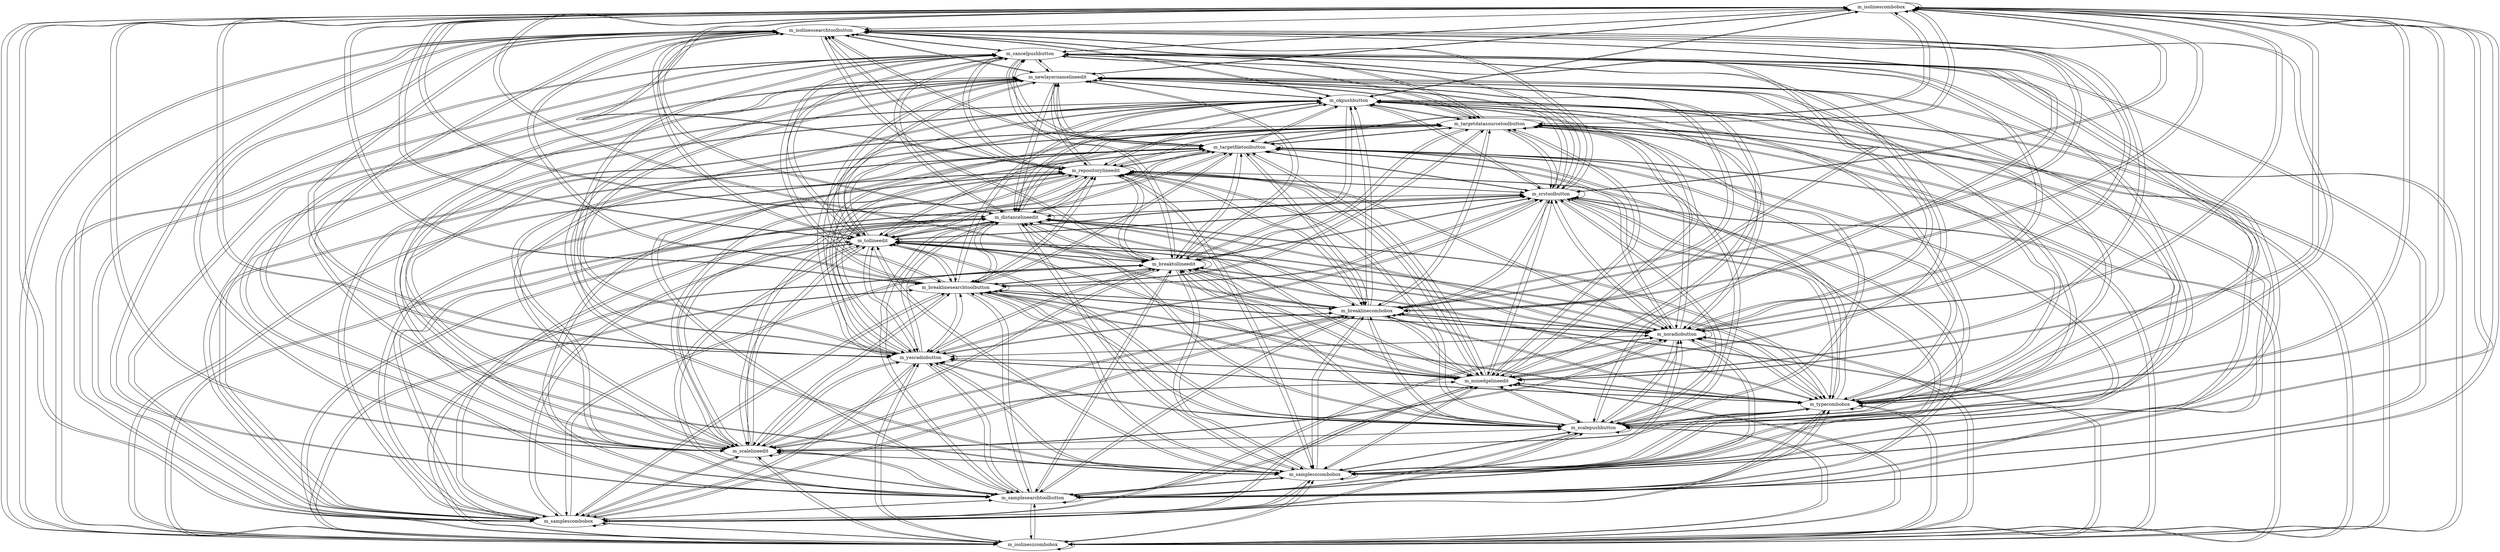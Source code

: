 strict digraph G {
  m_isolinescombobox [ label="m_isolinescombobox" ];
  m_isolinessearchtoolbutton [ label="m_isolinessearchtoolbutton" ];
  m_isolineszcombobox [ label="m_isolineszcombobox" ];
  m_samplescombobox [ label="m_samplescombobox" ];
  m_samplesearchtoolbutton [ label="m_samplesearchtoolbutton" ];
  m_sampleszcombobox [ label="m_sampleszcombobox" ];
  m_scalelineedit [ label="m_scalelineedit" ];
  m_scalepushbutton [ label="m_scalepushbutton" ];
  m_typecombobox [ label="m_typecombobox" ];
  m_minedgelineedit [ label="m_minedgelineedit" ];
  m_yesradiobutton [ label="m_yesradiobutton" ];
  m_noradiobutton [ label="m_noradiobutton" ];
  m_breaklinecombobox [ label="m_breaklinecombobox" ];
  m_breaklinesearchtoolbutton [ label="m_breaklinesearchtoolbutton" ];
  m_breaktollineedit [ label="m_breaktollineedit" ];
  m_tollineedit [ label="m_tollineedit" ];
  m_distancelineedit [ label="m_distancelineedit" ];
  m_srstoolbutton [ label="m_srstoolbutton" ];
  m_repositorylineedit [ label="m_repositorylineedit" ];
  m_targetfiletoolbutton [ label="m_targetfiletoolbutton" ];
  m_targetdatasourcetoolbutton [ label="m_targetdatasourcetoolbutton" ];
  m_newlayernamelineedit [ label="m_newlayernamelineedit" ];
  m_okpushbutton [ label="m_okpushbutton" ];
  m_cancelpushbutton [ label="m_cancelpushbutton" ];
  m_isolinescombobox -> m_isolinescombobox;
  m_isolinescombobox -> m_isolinessearchtoolbutton;
  m_isolinescombobox -> m_isolineszcombobox;
  m_isolinescombobox -> m_samplescombobox;
  m_isolinescombobox -> m_samplesearchtoolbutton;
  m_isolinescombobox -> m_sampleszcombobox;
  m_isolinescombobox -> m_scalelineedit;
  m_isolinescombobox -> m_scalepushbutton;
  m_isolinescombobox -> m_typecombobox;
  m_isolinescombobox -> m_minedgelineedit;
  m_isolinescombobox -> m_yesradiobutton;
  m_isolinescombobox -> m_noradiobutton;
  m_isolinescombobox -> m_breaklinecombobox;
  m_isolinescombobox -> m_breaklinesearchtoolbutton;
  m_isolinescombobox -> m_breaktollineedit;
  m_isolinescombobox -> m_tollineedit;
  m_isolinescombobox -> m_distancelineedit;
  m_isolinescombobox -> m_srstoolbutton;
  m_isolinescombobox -> m_repositorylineedit;
  m_isolinescombobox -> m_targetfiletoolbutton;
  m_isolinescombobox -> m_targetdatasourcetoolbutton;
  m_isolinescombobox -> m_newlayernamelineedit;
  m_isolinescombobox -> m_okpushbutton;
  m_isolinescombobox -> m_cancelpushbutton;
  m_isolinessearchtoolbutton -> m_isolinescombobox;
  m_isolinessearchtoolbutton -> m_isolinessearchtoolbutton;
  m_isolinessearchtoolbutton -> m_isolineszcombobox;
  m_isolinessearchtoolbutton -> m_samplescombobox;
  m_isolinessearchtoolbutton -> m_samplesearchtoolbutton;
  m_isolinessearchtoolbutton -> m_sampleszcombobox;
  m_isolinessearchtoolbutton -> m_scalelineedit;
  m_isolinessearchtoolbutton -> m_scalepushbutton;
  m_isolinessearchtoolbutton -> m_typecombobox;
  m_isolinessearchtoolbutton -> m_minedgelineedit;
  m_isolinessearchtoolbutton -> m_yesradiobutton;
  m_isolinessearchtoolbutton -> m_noradiobutton;
  m_isolinessearchtoolbutton -> m_breaklinecombobox;
  m_isolinessearchtoolbutton -> m_breaklinesearchtoolbutton;
  m_isolinessearchtoolbutton -> m_breaktollineedit;
  m_isolinessearchtoolbutton -> m_tollineedit;
  m_isolinessearchtoolbutton -> m_distancelineedit;
  m_isolinessearchtoolbutton -> m_srstoolbutton;
  m_isolinessearchtoolbutton -> m_repositorylineedit;
  m_isolinessearchtoolbutton -> m_targetfiletoolbutton;
  m_isolinessearchtoolbutton -> m_targetdatasourcetoolbutton;
  m_isolinessearchtoolbutton -> m_newlayernamelineedit;
  m_isolinessearchtoolbutton -> m_okpushbutton;
  m_isolinessearchtoolbutton -> m_cancelpushbutton;
  m_isolineszcombobox -> m_isolinescombobox;
  m_isolineszcombobox -> m_isolinessearchtoolbutton;
  m_isolineszcombobox -> m_isolineszcombobox;
  m_isolineszcombobox -> m_samplescombobox;
  m_isolineszcombobox -> m_samplesearchtoolbutton;
  m_isolineszcombobox -> m_sampleszcombobox;
  m_isolineszcombobox -> m_scalelineedit;
  m_isolineszcombobox -> m_scalepushbutton;
  m_isolineszcombobox -> m_typecombobox;
  m_isolineszcombobox -> m_minedgelineedit;
  m_isolineszcombobox -> m_yesradiobutton;
  m_isolineszcombobox -> m_noradiobutton;
  m_isolineszcombobox -> m_breaklinecombobox;
  m_isolineszcombobox -> m_breaklinesearchtoolbutton;
  m_isolineszcombobox -> m_breaktollineedit;
  m_isolineszcombobox -> m_tollineedit;
  m_isolineszcombobox -> m_distancelineedit;
  m_isolineszcombobox -> m_srstoolbutton;
  m_isolineszcombobox -> m_repositorylineedit;
  m_isolineszcombobox -> m_targetfiletoolbutton;
  m_isolineszcombobox -> m_targetdatasourcetoolbutton;
  m_isolineszcombobox -> m_newlayernamelineedit;
  m_isolineszcombobox -> m_okpushbutton;
  m_isolineszcombobox -> m_cancelpushbutton;
  m_samplescombobox -> m_isolinescombobox;
  m_samplescombobox -> m_isolinessearchtoolbutton;
  m_samplescombobox -> m_isolineszcombobox;
  m_samplescombobox -> m_samplescombobox;
  m_samplescombobox -> m_samplesearchtoolbutton;
  m_samplescombobox -> m_sampleszcombobox;
  m_samplescombobox -> m_scalelineedit;
  m_samplescombobox -> m_scalepushbutton;
  m_samplescombobox -> m_typecombobox;
  m_samplescombobox -> m_minedgelineedit;
  m_samplescombobox -> m_yesradiobutton;
  m_samplescombobox -> m_noradiobutton;
  m_samplescombobox -> m_breaklinecombobox;
  m_samplescombobox -> m_breaklinesearchtoolbutton;
  m_samplescombobox -> m_breaktollineedit;
  m_samplescombobox -> m_tollineedit;
  m_samplescombobox -> m_distancelineedit;
  m_samplescombobox -> m_srstoolbutton;
  m_samplescombobox -> m_repositorylineedit;
  m_samplescombobox -> m_targetfiletoolbutton;
  m_samplescombobox -> m_targetdatasourcetoolbutton;
  m_samplescombobox -> m_newlayernamelineedit;
  m_samplescombobox -> m_okpushbutton;
  m_samplescombobox -> m_cancelpushbutton;
  m_samplesearchtoolbutton -> m_isolinescombobox;
  m_samplesearchtoolbutton -> m_isolinessearchtoolbutton;
  m_samplesearchtoolbutton -> m_isolineszcombobox;
  m_samplesearchtoolbutton -> m_samplescombobox;
  m_samplesearchtoolbutton -> m_samplesearchtoolbutton;
  m_samplesearchtoolbutton -> m_sampleszcombobox;
  m_samplesearchtoolbutton -> m_scalelineedit;
  m_samplesearchtoolbutton -> m_scalepushbutton;
  m_samplesearchtoolbutton -> m_typecombobox;
  m_samplesearchtoolbutton -> m_minedgelineedit;
  m_samplesearchtoolbutton -> m_yesradiobutton;
  m_samplesearchtoolbutton -> m_noradiobutton;
  m_samplesearchtoolbutton -> m_breaklinecombobox;
  m_samplesearchtoolbutton -> m_breaklinesearchtoolbutton;
  m_samplesearchtoolbutton -> m_breaktollineedit;
  m_samplesearchtoolbutton -> m_tollineedit;
  m_samplesearchtoolbutton -> m_distancelineedit;
  m_samplesearchtoolbutton -> m_srstoolbutton;
  m_samplesearchtoolbutton -> m_repositorylineedit;
  m_samplesearchtoolbutton -> m_targetfiletoolbutton;
  m_samplesearchtoolbutton -> m_targetdatasourcetoolbutton;
  m_samplesearchtoolbutton -> m_newlayernamelineedit;
  m_samplesearchtoolbutton -> m_okpushbutton;
  m_samplesearchtoolbutton -> m_cancelpushbutton;
  m_sampleszcombobox -> m_isolinescombobox;
  m_sampleszcombobox -> m_isolinessearchtoolbutton;
  m_sampleszcombobox -> m_isolineszcombobox;
  m_sampleszcombobox -> m_samplescombobox;
  m_sampleszcombobox -> m_samplesearchtoolbutton;
  m_sampleszcombobox -> m_sampleszcombobox;
  m_sampleszcombobox -> m_scalelineedit;
  m_sampleszcombobox -> m_scalepushbutton;
  m_sampleszcombobox -> m_typecombobox;
  m_sampleszcombobox -> m_minedgelineedit;
  m_sampleszcombobox -> m_yesradiobutton;
  m_sampleszcombobox -> m_noradiobutton;
  m_sampleszcombobox -> m_breaklinecombobox;
  m_sampleszcombobox -> m_breaklinesearchtoolbutton;
  m_sampleszcombobox -> m_breaktollineedit;
  m_sampleszcombobox -> m_tollineedit;
  m_sampleszcombobox -> m_distancelineedit;
  m_sampleszcombobox -> m_srstoolbutton;
  m_sampleszcombobox -> m_repositorylineedit;
  m_sampleszcombobox -> m_targetfiletoolbutton;
  m_sampleszcombobox -> m_targetdatasourcetoolbutton;
  m_sampleszcombobox -> m_newlayernamelineedit;
  m_sampleszcombobox -> m_okpushbutton;
  m_sampleszcombobox -> m_cancelpushbutton;
  m_scalelineedit -> m_isolinescombobox;
  m_scalelineedit -> m_isolinessearchtoolbutton;
  m_scalelineedit -> m_isolineszcombobox;
  m_scalelineedit -> m_samplescombobox;
  m_scalelineedit -> m_samplesearchtoolbutton;
  m_scalelineedit -> m_sampleszcombobox;
  m_scalelineedit -> m_scalelineedit;
  m_scalelineedit -> m_scalepushbutton;
  m_scalelineedit -> m_typecombobox;
  m_scalelineedit -> m_minedgelineedit;
  m_scalelineedit -> m_yesradiobutton;
  m_scalelineedit -> m_noradiobutton;
  m_scalelineedit -> m_breaklinecombobox;
  m_scalelineedit -> m_breaklinesearchtoolbutton;
  m_scalelineedit -> m_breaktollineedit;
  m_scalelineedit -> m_tollineedit;
  m_scalelineedit -> m_distancelineedit;
  m_scalelineedit -> m_srstoolbutton;
  m_scalelineedit -> m_repositorylineedit;
  m_scalelineedit -> m_targetfiletoolbutton;
  m_scalelineedit -> m_targetdatasourcetoolbutton;
  m_scalelineedit -> m_newlayernamelineedit;
  m_scalelineedit -> m_okpushbutton;
  m_scalelineedit -> m_cancelpushbutton;
  m_scalepushbutton -> m_isolinescombobox;
  m_scalepushbutton -> m_isolinessearchtoolbutton;
  m_scalepushbutton -> m_isolineszcombobox;
  m_scalepushbutton -> m_samplescombobox;
  m_scalepushbutton -> m_samplesearchtoolbutton;
  m_scalepushbutton -> m_sampleszcombobox;
  m_scalepushbutton -> m_scalelineedit;
  m_scalepushbutton -> m_scalepushbutton;
  m_scalepushbutton -> m_typecombobox;
  m_scalepushbutton -> m_minedgelineedit;
  m_scalepushbutton -> m_yesradiobutton;
  m_scalepushbutton -> m_noradiobutton;
  m_scalepushbutton -> m_breaklinecombobox;
  m_scalepushbutton -> m_breaklinesearchtoolbutton;
  m_scalepushbutton -> m_breaktollineedit;
  m_scalepushbutton -> m_tollineedit;
  m_scalepushbutton -> m_distancelineedit;
  m_scalepushbutton -> m_srstoolbutton;
  m_scalepushbutton -> m_repositorylineedit;
  m_scalepushbutton -> m_targetfiletoolbutton;
  m_scalepushbutton -> m_targetdatasourcetoolbutton;
  m_scalepushbutton -> m_newlayernamelineedit;
  m_scalepushbutton -> m_okpushbutton;
  m_scalepushbutton -> m_cancelpushbutton;
  m_typecombobox -> m_isolinescombobox;
  m_typecombobox -> m_isolinessearchtoolbutton;
  m_typecombobox -> m_isolineszcombobox;
  m_typecombobox -> m_samplescombobox;
  m_typecombobox -> m_samplesearchtoolbutton;
  m_typecombobox -> m_sampleszcombobox;
  m_typecombobox -> m_scalelineedit;
  m_typecombobox -> m_scalepushbutton;
  m_typecombobox -> m_typecombobox;
  m_typecombobox -> m_minedgelineedit;
  m_typecombobox -> m_yesradiobutton;
  m_typecombobox -> m_noradiobutton;
  m_typecombobox -> m_breaklinecombobox;
  m_typecombobox -> m_breaklinesearchtoolbutton;
  m_typecombobox -> m_breaktollineedit;
  m_typecombobox -> m_tollineedit;
  m_typecombobox -> m_distancelineedit;
  m_typecombobox -> m_srstoolbutton;
  m_typecombobox -> m_repositorylineedit;
  m_typecombobox -> m_targetfiletoolbutton;
  m_typecombobox -> m_targetdatasourcetoolbutton;
  m_typecombobox -> m_newlayernamelineedit;
  m_typecombobox -> m_okpushbutton;
  m_typecombobox -> m_cancelpushbutton;
  m_minedgelineedit -> m_isolinescombobox;
  m_minedgelineedit -> m_isolinessearchtoolbutton;
  m_minedgelineedit -> m_isolineszcombobox;
  m_minedgelineedit -> m_samplescombobox;
  m_minedgelineedit -> m_samplesearchtoolbutton;
  m_minedgelineedit -> m_sampleszcombobox;
  m_minedgelineedit -> m_scalelineedit;
  m_minedgelineedit -> m_scalepushbutton;
  m_minedgelineedit -> m_typecombobox;
  m_minedgelineedit -> m_minedgelineedit;
  m_minedgelineedit -> m_yesradiobutton;
  m_minedgelineedit -> m_noradiobutton;
  m_minedgelineedit -> m_breaklinecombobox;
  m_minedgelineedit -> m_breaklinesearchtoolbutton;
  m_minedgelineedit -> m_breaktollineedit;
  m_minedgelineedit -> m_tollineedit;
  m_minedgelineedit -> m_distancelineedit;
  m_minedgelineedit -> m_srstoolbutton;
  m_minedgelineedit -> m_repositorylineedit;
  m_minedgelineedit -> m_targetfiletoolbutton;
  m_minedgelineedit -> m_targetdatasourcetoolbutton;
  m_minedgelineedit -> m_newlayernamelineedit;
  m_minedgelineedit -> m_okpushbutton;
  m_minedgelineedit -> m_cancelpushbutton;
  m_yesradiobutton -> m_isolinescombobox;
  m_yesradiobutton -> m_isolinessearchtoolbutton;
  m_yesradiobutton -> m_isolineszcombobox;
  m_yesradiobutton -> m_samplescombobox;
  m_yesradiobutton -> m_samplesearchtoolbutton;
  m_yesradiobutton -> m_sampleszcombobox;
  m_yesradiobutton -> m_scalelineedit;
  m_yesradiobutton -> m_scalepushbutton;
  m_yesradiobutton -> m_typecombobox;
  m_yesradiobutton -> m_minedgelineedit;
  m_yesradiobutton -> m_yesradiobutton;
  m_yesradiobutton -> m_noradiobutton;
  m_yesradiobutton -> m_breaklinecombobox;
  m_yesradiobutton -> m_breaklinesearchtoolbutton;
  m_yesradiobutton -> m_breaktollineedit;
  m_yesradiobutton -> m_tollineedit;
  m_yesradiobutton -> m_distancelineedit;
  m_yesradiobutton -> m_srstoolbutton;
  m_yesradiobutton -> m_repositorylineedit;
  m_yesradiobutton -> m_targetfiletoolbutton;
  m_yesradiobutton -> m_targetdatasourcetoolbutton;
  m_yesradiobutton -> m_newlayernamelineedit;
  m_yesradiobutton -> m_okpushbutton;
  m_yesradiobutton -> m_cancelpushbutton;
  m_noradiobutton -> m_isolinescombobox;
  m_noradiobutton -> m_isolinessearchtoolbutton;
  m_noradiobutton -> m_isolineszcombobox;
  m_noradiobutton -> m_samplescombobox;
  m_noradiobutton -> m_samplesearchtoolbutton;
  m_noradiobutton -> m_sampleszcombobox;
  m_noradiobutton -> m_scalelineedit;
  m_noradiobutton -> m_scalepushbutton;
  m_noradiobutton -> m_typecombobox;
  m_noradiobutton -> m_minedgelineedit;
  m_noradiobutton -> m_yesradiobutton;
  m_noradiobutton -> m_noradiobutton;
  m_noradiobutton -> m_breaklinecombobox;
  m_noradiobutton -> m_breaklinesearchtoolbutton;
  m_noradiobutton -> m_breaktollineedit;
  m_noradiobutton -> m_tollineedit;
  m_noradiobutton -> m_distancelineedit;
  m_noradiobutton -> m_srstoolbutton;
  m_noradiobutton -> m_repositorylineedit;
  m_noradiobutton -> m_targetfiletoolbutton;
  m_noradiobutton -> m_targetdatasourcetoolbutton;
  m_noradiobutton -> m_newlayernamelineedit;
  m_noradiobutton -> m_okpushbutton;
  m_noradiobutton -> m_cancelpushbutton;
  m_breaklinecombobox -> m_isolinescombobox;
  m_breaklinecombobox -> m_isolinessearchtoolbutton;
  m_breaklinecombobox -> m_isolineszcombobox;
  m_breaklinecombobox -> m_samplescombobox;
  m_breaklinecombobox -> m_samplesearchtoolbutton;
  m_breaklinecombobox -> m_sampleszcombobox;
  m_breaklinecombobox -> m_scalelineedit;
  m_breaklinecombobox -> m_scalepushbutton;
  m_breaklinecombobox -> m_typecombobox;
  m_breaklinecombobox -> m_minedgelineedit;
  m_breaklinecombobox -> m_yesradiobutton;
  m_breaklinecombobox -> m_noradiobutton;
  m_breaklinecombobox -> m_breaklinecombobox;
  m_breaklinecombobox -> m_breaklinesearchtoolbutton;
  m_breaklinecombobox -> m_breaktollineedit;
  m_breaklinecombobox -> m_tollineedit;
  m_breaklinecombobox -> m_distancelineedit;
  m_breaklinecombobox -> m_srstoolbutton;
  m_breaklinecombobox -> m_repositorylineedit;
  m_breaklinecombobox -> m_targetfiletoolbutton;
  m_breaklinecombobox -> m_targetdatasourcetoolbutton;
  m_breaklinecombobox -> m_newlayernamelineedit;
  m_breaklinecombobox -> m_okpushbutton;
  m_breaklinecombobox -> m_cancelpushbutton;
  m_breaklinesearchtoolbutton -> m_isolinescombobox;
  m_breaklinesearchtoolbutton -> m_isolinessearchtoolbutton;
  m_breaklinesearchtoolbutton -> m_isolineszcombobox;
  m_breaklinesearchtoolbutton -> m_samplescombobox;
  m_breaklinesearchtoolbutton -> m_samplesearchtoolbutton;
  m_breaklinesearchtoolbutton -> m_sampleszcombobox;
  m_breaklinesearchtoolbutton -> m_scalelineedit;
  m_breaklinesearchtoolbutton -> m_scalepushbutton;
  m_breaklinesearchtoolbutton -> m_typecombobox;
  m_breaklinesearchtoolbutton -> m_minedgelineedit;
  m_breaklinesearchtoolbutton -> m_yesradiobutton;
  m_breaklinesearchtoolbutton -> m_noradiobutton;
  m_breaklinesearchtoolbutton -> m_breaklinecombobox;
  m_breaklinesearchtoolbutton -> m_breaklinesearchtoolbutton;
  m_breaklinesearchtoolbutton -> m_breaktollineedit;
  m_breaklinesearchtoolbutton -> m_tollineedit;
  m_breaklinesearchtoolbutton -> m_distancelineedit;
  m_breaklinesearchtoolbutton -> m_srstoolbutton;
  m_breaklinesearchtoolbutton -> m_repositorylineedit;
  m_breaklinesearchtoolbutton -> m_targetfiletoolbutton;
  m_breaklinesearchtoolbutton -> m_targetdatasourcetoolbutton;
  m_breaklinesearchtoolbutton -> m_newlayernamelineedit;
  m_breaklinesearchtoolbutton -> m_okpushbutton;
  m_breaklinesearchtoolbutton -> m_cancelpushbutton;
  m_breaktollineedit -> m_isolinescombobox;
  m_breaktollineedit -> m_isolinessearchtoolbutton;
  m_breaktollineedit -> m_isolineszcombobox;
  m_breaktollineedit -> m_samplescombobox;
  m_breaktollineedit -> m_samplesearchtoolbutton;
  m_breaktollineedit -> m_sampleszcombobox;
  m_breaktollineedit -> m_scalelineedit;
  m_breaktollineedit -> m_scalepushbutton;
  m_breaktollineedit -> m_typecombobox;
  m_breaktollineedit -> m_minedgelineedit;
  m_breaktollineedit -> m_yesradiobutton;
  m_breaktollineedit -> m_noradiobutton;
  m_breaktollineedit -> m_breaklinecombobox;
  m_breaktollineedit -> m_breaklinesearchtoolbutton;
  m_breaktollineedit -> m_breaktollineedit;
  m_breaktollineedit -> m_tollineedit;
  m_breaktollineedit -> m_distancelineedit;
  m_breaktollineedit -> m_srstoolbutton;
  m_breaktollineedit -> m_repositorylineedit;
  m_breaktollineedit -> m_targetfiletoolbutton;
  m_breaktollineedit -> m_targetdatasourcetoolbutton;
  m_breaktollineedit -> m_newlayernamelineedit;
  m_breaktollineedit -> m_okpushbutton;
  m_breaktollineedit -> m_cancelpushbutton;
  m_tollineedit -> m_isolinescombobox;
  m_tollineedit -> m_isolinessearchtoolbutton;
  m_tollineedit -> m_isolineszcombobox;
  m_tollineedit -> m_samplescombobox;
  m_tollineedit -> m_samplesearchtoolbutton;
  m_tollineedit -> m_sampleszcombobox;
  m_tollineedit -> m_scalelineedit;
  m_tollineedit -> m_scalepushbutton;
  m_tollineedit -> m_typecombobox;
  m_tollineedit -> m_minedgelineedit;
  m_tollineedit -> m_yesradiobutton;
  m_tollineedit -> m_noradiobutton;
  m_tollineedit -> m_breaklinecombobox;
  m_tollineedit -> m_breaklinesearchtoolbutton;
  m_tollineedit -> m_breaktollineedit;
  m_tollineedit -> m_tollineedit;
  m_tollineedit -> m_distancelineedit;
  m_tollineedit -> m_srstoolbutton;
  m_tollineedit -> m_repositorylineedit;
  m_tollineedit -> m_targetfiletoolbutton;
  m_tollineedit -> m_targetdatasourcetoolbutton;
  m_tollineedit -> m_newlayernamelineedit;
  m_tollineedit -> m_okpushbutton;
  m_tollineedit -> m_cancelpushbutton;
  m_distancelineedit -> m_isolinescombobox;
  m_distancelineedit -> m_isolinessearchtoolbutton;
  m_distancelineedit -> m_isolineszcombobox;
  m_distancelineedit -> m_samplescombobox;
  m_distancelineedit -> m_samplesearchtoolbutton;
  m_distancelineedit -> m_sampleszcombobox;
  m_distancelineedit -> m_scalelineedit;
  m_distancelineedit -> m_scalepushbutton;
  m_distancelineedit -> m_typecombobox;
  m_distancelineedit -> m_minedgelineedit;
  m_distancelineedit -> m_yesradiobutton;
  m_distancelineedit -> m_noradiobutton;
  m_distancelineedit -> m_breaklinecombobox;
  m_distancelineedit -> m_breaklinesearchtoolbutton;
  m_distancelineedit -> m_breaktollineedit;
  m_distancelineedit -> m_tollineedit;
  m_distancelineedit -> m_distancelineedit;
  m_distancelineedit -> m_srstoolbutton;
  m_distancelineedit -> m_repositorylineedit;
  m_distancelineedit -> m_targetfiletoolbutton;
  m_distancelineedit -> m_targetdatasourcetoolbutton;
  m_distancelineedit -> m_newlayernamelineedit;
  m_distancelineedit -> m_okpushbutton;
  m_distancelineedit -> m_cancelpushbutton;
  m_srstoolbutton -> m_isolinescombobox;
  m_srstoolbutton -> m_isolinessearchtoolbutton;
  m_srstoolbutton -> m_isolineszcombobox;
  m_srstoolbutton -> m_samplescombobox;
  m_srstoolbutton -> m_samplesearchtoolbutton;
  m_srstoolbutton -> m_sampleszcombobox;
  m_srstoolbutton -> m_scalelineedit;
  m_srstoolbutton -> m_scalepushbutton;
  m_srstoolbutton -> m_typecombobox;
  m_srstoolbutton -> m_minedgelineedit;
  m_srstoolbutton -> m_yesradiobutton;
  m_srstoolbutton -> m_noradiobutton;
  m_srstoolbutton -> m_breaklinecombobox;
  m_srstoolbutton -> m_breaklinesearchtoolbutton;
  m_srstoolbutton -> m_breaktollineedit;
  m_srstoolbutton -> m_tollineedit;
  m_srstoolbutton -> m_distancelineedit;
  m_srstoolbutton -> m_srstoolbutton;
  m_srstoolbutton -> m_repositorylineedit;
  m_srstoolbutton -> m_targetfiletoolbutton;
  m_srstoolbutton -> m_targetdatasourcetoolbutton;
  m_srstoolbutton -> m_newlayernamelineedit;
  m_srstoolbutton -> m_okpushbutton;
  m_srstoolbutton -> m_cancelpushbutton;
  m_repositorylineedit -> m_isolinescombobox;
  m_repositorylineedit -> m_isolinessearchtoolbutton;
  m_repositorylineedit -> m_isolineszcombobox;
  m_repositorylineedit -> m_samplescombobox;
  m_repositorylineedit -> m_samplesearchtoolbutton;
  m_repositorylineedit -> m_sampleszcombobox;
  m_repositorylineedit -> m_scalelineedit;
  m_repositorylineedit -> m_scalepushbutton;
  m_repositorylineedit -> m_typecombobox;
  m_repositorylineedit -> m_minedgelineedit;
  m_repositorylineedit -> m_yesradiobutton;
  m_repositorylineedit -> m_noradiobutton;
  m_repositorylineedit -> m_breaklinecombobox;
  m_repositorylineedit -> m_breaklinesearchtoolbutton;
  m_repositorylineedit -> m_breaktollineedit;
  m_repositorylineedit -> m_tollineedit;
  m_repositorylineedit -> m_distancelineedit;
  m_repositorylineedit -> m_srstoolbutton;
  m_repositorylineedit -> m_repositorylineedit;
  m_repositorylineedit -> m_targetfiletoolbutton;
  m_repositorylineedit -> m_targetdatasourcetoolbutton;
  m_repositorylineedit -> m_newlayernamelineedit;
  m_repositorylineedit -> m_okpushbutton;
  m_repositorylineedit -> m_cancelpushbutton;
  m_targetfiletoolbutton -> m_isolinescombobox;
  m_targetfiletoolbutton -> m_isolinessearchtoolbutton;
  m_targetfiletoolbutton -> m_isolineszcombobox;
  m_targetfiletoolbutton -> m_samplescombobox;
  m_targetfiletoolbutton -> m_samplesearchtoolbutton;
  m_targetfiletoolbutton -> m_sampleszcombobox;
  m_targetfiletoolbutton -> m_scalelineedit;
  m_targetfiletoolbutton -> m_scalepushbutton;
  m_targetfiletoolbutton -> m_typecombobox;
  m_targetfiletoolbutton -> m_minedgelineedit;
  m_targetfiletoolbutton -> m_yesradiobutton;
  m_targetfiletoolbutton -> m_noradiobutton;
  m_targetfiletoolbutton -> m_breaklinecombobox;
  m_targetfiletoolbutton -> m_breaklinesearchtoolbutton;
  m_targetfiletoolbutton -> m_breaktollineedit;
  m_targetfiletoolbutton -> m_tollineedit;
  m_targetfiletoolbutton -> m_distancelineedit;
  m_targetfiletoolbutton -> m_srstoolbutton;
  m_targetfiletoolbutton -> m_repositorylineedit;
  m_targetfiletoolbutton -> m_targetfiletoolbutton;
  m_targetfiletoolbutton -> m_targetdatasourcetoolbutton;
  m_targetfiletoolbutton -> m_newlayernamelineedit;
  m_targetfiletoolbutton -> m_okpushbutton;
  m_targetfiletoolbutton -> m_cancelpushbutton;
  m_targetdatasourcetoolbutton -> m_isolinescombobox;
  m_targetdatasourcetoolbutton -> m_isolinessearchtoolbutton;
  m_targetdatasourcetoolbutton -> m_isolineszcombobox;
  m_targetdatasourcetoolbutton -> m_samplescombobox;
  m_targetdatasourcetoolbutton -> m_samplesearchtoolbutton;
  m_targetdatasourcetoolbutton -> m_sampleszcombobox;
  m_targetdatasourcetoolbutton -> m_scalelineedit;
  m_targetdatasourcetoolbutton -> m_scalepushbutton;
  m_targetdatasourcetoolbutton -> m_typecombobox;
  m_targetdatasourcetoolbutton -> m_minedgelineedit;
  m_targetdatasourcetoolbutton -> m_yesradiobutton;
  m_targetdatasourcetoolbutton -> m_noradiobutton;
  m_targetdatasourcetoolbutton -> m_breaklinecombobox;
  m_targetdatasourcetoolbutton -> m_breaklinesearchtoolbutton;
  m_targetdatasourcetoolbutton -> m_breaktollineedit;
  m_targetdatasourcetoolbutton -> m_tollineedit;
  m_targetdatasourcetoolbutton -> m_distancelineedit;
  m_targetdatasourcetoolbutton -> m_srstoolbutton;
  m_targetdatasourcetoolbutton -> m_repositorylineedit;
  m_targetdatasourcetoolbutton -> m_targetfiletoolbutton;
  m_targetdatasourcetoolbutton -> m_targetdatasourcetoolbutton;
  m_targetdatasourcetoolbutton -> m_newlayernamelineedit;
  m_targetdatasourcetoolbutton -> m_okpushbutton;
  m_targetdatasourcetoolbutton -> m_cancelpushbutton;
  m_newlayernamelineedit -> m_isolinescombobox;
  m_newlayernamelineedit -> m_isolinessearchtoolbutton;
  m_newlayernamelineedit -> m_isolineszcombobox;
  m_newlayernamelineedit -> m_samplescombobox;
  m_newlayernamelineedit -> m_samplesearchtoolbutton;
  m_newlayernamelineedit -> m_sampleszcombobox;
  m_newlayernamelineedit -> m_scalelineedit;
  m_newlayernamelineedit -> m_scalepushbutton;
  m_newlayernamelineedit -> m_typecombobox;
  m_newlayernamelineedit -> m_minedgelineedit;
  m_newlayernamelineedit -> m_yesradiobutton;
  m_newlayernamelineedit -> m_noradiobutton;
  m_newlayernamelineedit -> m_breaklinecombobox;
  m_newlayernamelineedit -> m_breaklinesearchtoolbutton;
  m_newlayernamelineedit -> m_breaktollineedit;
  m_newlayernamelineedit -> m_tollineedit;
  m_newlayernamelineedit -> m_distancelineedit;
  m_newlayernamelineedit -> m_srstoolbutton;
  m_newlayernamelineedit -> m_repositorylineedit;
  m_newlayernamelineedit -> m_targetfiletoolbutton;
  m_newlayernamelineedit -> m_targetdatasourcetoolbutton;
  m_newlayernamelineedit -> m_newlayernamelineedit;
  m_newlayernamelineedit -> m_okpushbutton;
  m_newlayernamelineedit -> m_cancelpushbutton;
  m_okpushbutton -> m_isolinescombobox;
  m_okpushbutton -> m_isolinessearchtoolbutton;
  m_okpushbutton -> m_isolineszcombobox;
  m_okpushbutton -> m_samplescombobox;
  m_okpushbutton -> m_samplesearchtoolbutton;
  m_okpushbutton -> m_sampleszcombobox;
  m_okpushbutton -> m_scalelineedit;
  m_okpushbutton -> m_scalepushbutton;
  m_okpushbutton -> m_typecombobox;
  m_okpushbutton -> m_minedgelineedit;
  m_okpushbutton -> m_yesradiobutton;
  m_okpushbutton -> m_noradiobutton;
  m_okpushbutton -> m_breaklinecombobox;
  m_okpushbutton -> m_breaklinesearchtoolbutton;
  m_okpushbutton -> m_breaktollineedit;
  m_okpushbutton -> m_tollineedit;
  m_okpushbutton -> m_distancelineedit;
  m_okpushbutton -> m_srstoolbutton;
  m_okpushbutton -> m_repositorylineedit;
  m_okpushbutton -> m_targetfiletoolbutton;
  m_okpushbutton -> m_targetdatasourcetoolbutton;
  m_okpushbutton -> m_newlayernamelineedit;
  m_cancelpushbutton -> m_isolinescombobox;
  m_cancelpushbutton -> m_isolinessearchtoolbutton;
  m_cancelpushbutton -> m_isolineszcombobox;
  m_cancelpushbutton -> m_samplescombobox;
  m_cancelpushbutton -> m_samplesearchtoolbutton;
  m_cancelpushbutton -> m_sampleszcombobox;
  m_cancelpushbutton -> m_scalelineedit;
  m_cancelpushbutton -> m_scalepushbutton;
  m_cancelpushbutton -> m_typecombobox;
  m_cancelpushbutton -> m_minedgelineedit;
  m_cancelpushbutton -> m_yesradiobutton;
  m_cancelpushbutton -> m_noradiobutton;
  m_cancelpushbutton -> m_breaklinecombobox;
  m_cancelpushbutton -> m_breaklinesearchtoolbutton;
  m_cancelpushbutton -> m_breaktollineedit;
  m_cancelpushbutton -> m_tollineedit;
  m_cancelpushbutton -> m_distancelineedit;
  m_cancelpushbutton -> m_srstoolbutton;
  m_cancelpushbutton -> m_repositorylineedit;
  m_cancelpushbutton -> m_targetfiletoolbutton;
  m_cancelpushbutton -> m_targetdatasourcetoolbutton;
  m_cancelpushbutton -> m_newlayernamelineedit;
}
